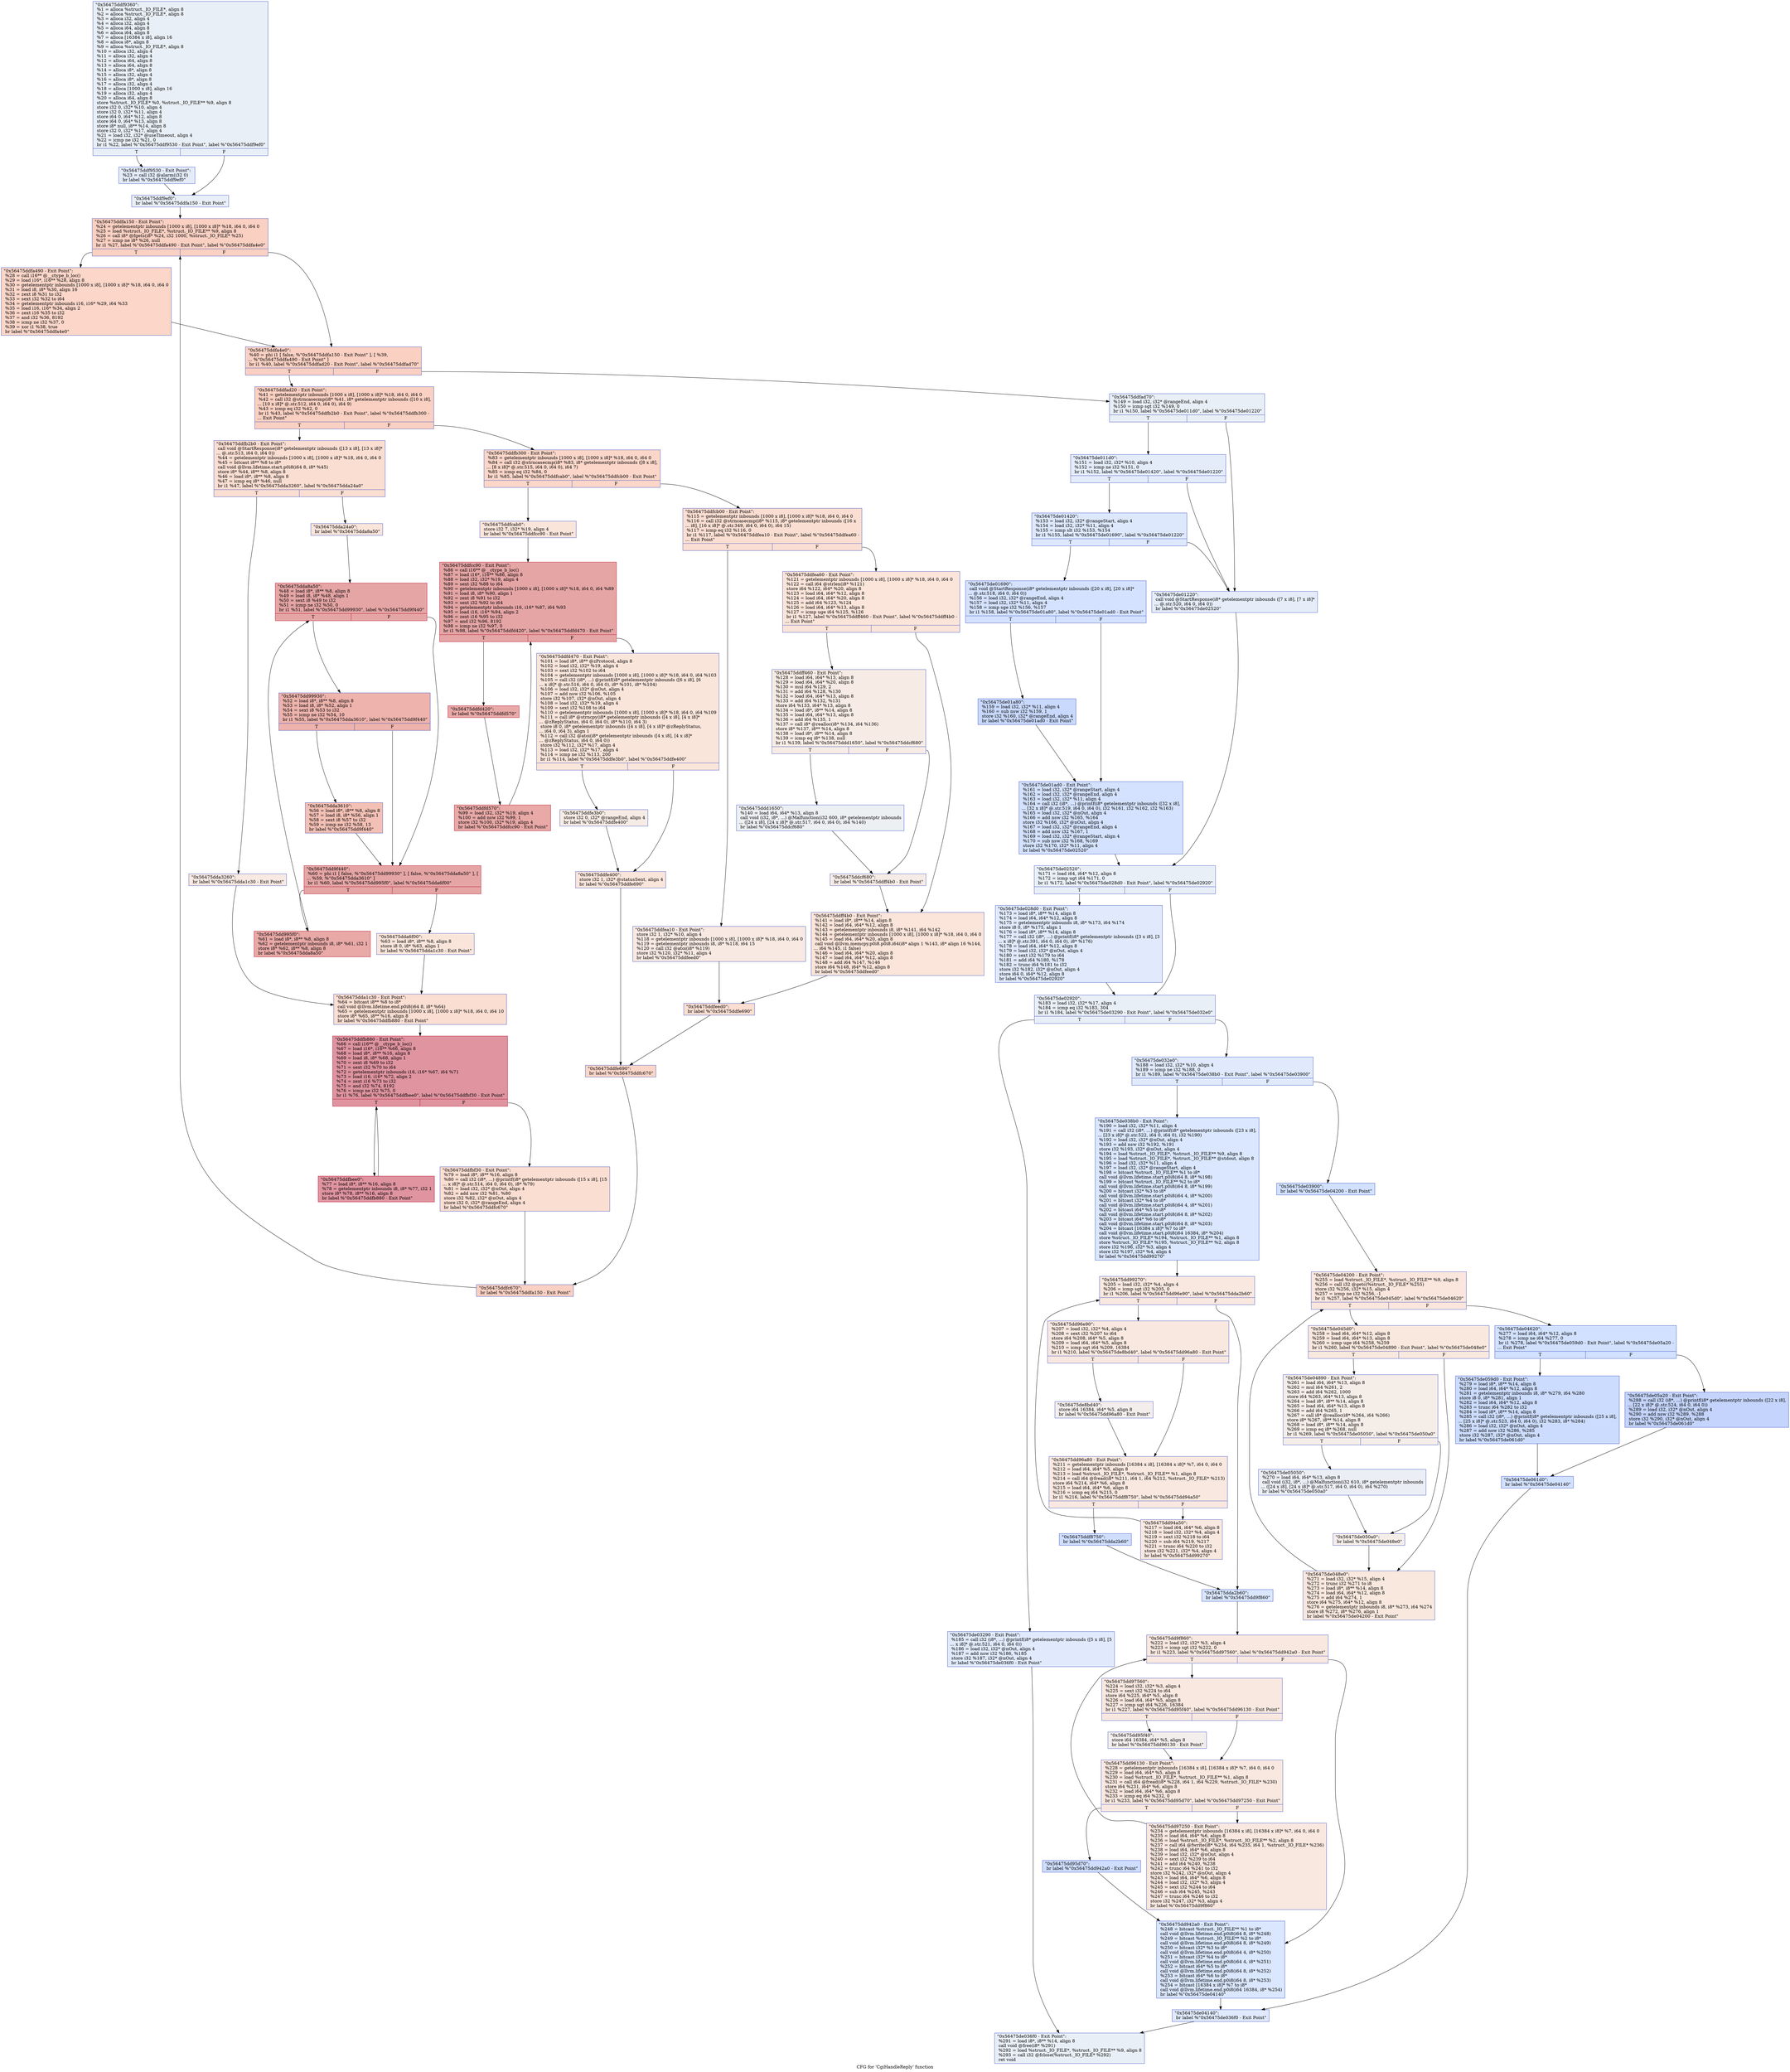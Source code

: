 digraph "CFG for 'CgiHandleReply' function" {
	label="CFG for 'CgiHandleReply' function";

	Node0x56475ddf9360 [shape=record,color="#3d50c3ff", style=filled, fillcolor="#cedaeb70",label="{\"0x56475ddf9360\":\l  %1 = alloca %struct._IO_FILE*, align 8\l  %2 = alloca %struct._IO_FILE*, align 8\l  %3 = alloca i32, align 4\l  %4 = alloca i32, align 4\l  %5 = alloca i64, align 8\l  %6 = alloca i64, align 8\l  %7 = alloca [16384 x i8], align 16\l  %8 = alloca i8*, align 8\l  %9 = alloca %struct._IO_FILE*, align 8\l  %10 = alloca i32, align 4\l  %11 = alloca i32, align 4\l  %12 = alloca i64, align 8\l  %13 = alloca i64, align 8\l  %14 = alloca i8*, align 8\l  %15 = alloca i32, align 4\l  %16 = alloca i8*, align 8\l  %17 = alloca i32, align 4\l  %18 = alloca [1000 x i8], align 16\l  %19 = alloca i32, align 4\l  %20 = alloca i64, align 8\l  store %struct._IO_FILE* %0, %struct._IO_FILE** %9, align 8\l  store i32 0, i32* %10, align 4\l  store i32 0, i32* %11, align 4\l  store i64 0, i64* %12, align 8\l  store i64 0, i64* %13, align 8\l  store i8* null, i8** %14, align 8\l  store i32 0, i32* %17, align 4\l  %21 = load i32, i32* @useTimeout, align 4\l  %22 = icmp ne i32 %21, 0\l  br i1 %22, label %\"0x56475ddf9530 - Exit Point\", label %\"0x56475ddf9ef0\"\l|{<s0>T|<s1>F}}"];
	Node0x56475ddf9360:s0 -> Node0x56475ddf9530;
	Node0x56475ddf9360:s1 -> Node0x56475ddf9ef0;
	Node0x56475ddf9530 [shape=record,color="#3d50c3ff", style=filled, fillcolor="#c1d4f470",label="{\"0x56475ddf9530 - Exit Point\":                    \l  %23 = call i32 @alarm(i32 0)\l  br label %\"0x56475ddf9ef0\"\l}"];
	Node0x56475ddf9530 -> Node0x56475ddf9ef0;
	Node0x56475ddf9ef0 [shape=record,color="#3d50c3ff", style=filled, fillcolor="#cedaeb70",label="{\"0x56475ddf9ef0\":                                 \l  br label %\"0x56475ddfa150 - Exit Point\"\l}"];
	Node0x56475ddf9ef0 -> Node0x56475ddfa150;
	Node0x56475ddfa150 [shape=record,color="#3d50c3ff", style=filled, fillcolor="#f3947570",label="{\"0x56475ddfa150 - Exit Point\":                    \l  %24 = getelementptr inbounds [1000 x i8], [1000 x i8]* %18, i64 0, i64 0\l  %25 = load %struct._IO_FILE*, %struct._IO_FILE** %9, align 8\l  %26 = call i8* @fgets(i8* %24, i32 1000, %struct._IO_FILE* %25)\l  %27 = icmp ne i8* %26, null\l  br i1 %27, label %\"0x56475ddfa490 - Exit Point\", label %\"0x56475ddfa4e0\"\l|{<s0>T|<s1>F}}"];
	Node0x56475ddfa150:s0 -> Node0x56475ddfa490;
	Node0x56475ddfa150:s1 -> Node0x56475ddfa4e0;
	Node0x56475ddfa490 [shape=record,color="#3d50c3ff", style=filled, fillcolor="#f6a38570",label="{\"0x56475ddfa490 - Exit Point\":                    \l  %28 = call i16** @__ctype_b_loc()\l  %29 = load i16*, i16** %28, align 8\l  %30 = getelementptr inbounds [1000 x i8], [1000 x i8]* %18, i64 0, i64 0\l  %31 = load i8, i8* %30, align 16\l  %32 = zext i8 %31 to i32\l  %33 = sext i32 %32 to i64\l  %34 = getelementptr inbounds i16, i16* %29, i64 %33\l  %35 = load i16, i16* %34, align 2\l  %36 = zext i16 %35 to i32\l  %37 = and i32 %36, 8192\l  %38 = icmp ne i32 %37, 0\l  %39 = xor i1 %38, true\l  br label %\"0x56475ddfa4e0\"\l}"];
	Node0x56475ddfa490 -> Node0x56475ddfa4e0;
	Node0x56475ddfa4e0 [shape=record,color="#3d50c3ff", style=filled, fillcolor="#f3947570",label="{\"0x56475ddfa4e0\":                                 \l  %40 = phi i1 [ false, %\"0x56475ddfa150 - Exit Point\" ], [ %39,\l... %\"0x56475ddfa490 - Exit Point\" ]\l  br i1 %40, label %\"0x56475ddfad20 - Exit Point\", label %\"0x56475ddfad70\"\l|{<s0>T|<s1>F}}"];
	Node0x56475ddfa4e0:s0 -> Node0x56475ddfad20;
	Node0x56475ddfa4e0:s1 -> Node0x56475ddfad70;
	Node0x56475ddfad20 [shape=record,color="#3d50c3ff", style=filled, fillcolor="#f3947570",label="{\"0x56475ddfad20 - Exit Point\":                    \l  %41 = getelementptr inbounds [1000 x i8], [1000 x i8]* %18, i64 0, i64 0\l  %42 = call i32 @strncasecmp(i8* %41, i8* getelementptr inbounds ([10 x i8],\l... [10 x i8]* @.str.512, i64 0, i64 0), i64 9)\l  %43 = icmp eq i32 %42, 0\l  br i1 %43, label %\"0x56475ddfb2b0 - Exit Point\", label %\"0x56475ddfb300 -\l... Exit Point\"\l|{<s0>T|<s1>F}}"];
	Node0x56475ddfad20:s0 -> Node0x56475ddfb2b0;
	Node0x56475ddfad20:s1 -> Node0x56475ddfb300;
	Node0x56475ddfb2b0 [shape=record,color="#3d50c3ff", style=filled, fillcolor="#f7b59970",label="{\"0x56475ddfb2b0 - Exit Point\":                    \l  call void @StartResponse(i8* getelementptr inbounds ([13 x i8], [13 x i8]*\l... @.str.513, i64 0, i64 0))\l  %44 = getelementptr inbounds [1000 x i8], [1000 x i8]* %18, i64 0, i64 0\l  %45 = bitcast i8** %8 to i8*\l  call void @llvm.lifetime.start.p0i8(i64 8, i8* %45)\l  store i8* %44, i8** %8, align 8\l  %46 = load i8*, i8** %8, align 8\l  %47 = icmp eq i8* %46, null\l  br i1 %47, label %\"0x56475dda3260\", label %\"0x56475dda24a0\"\l|{<s0>T|<s1>F}}"];
	Node0x56475ddfb2b0:s0 -> Node0x56475dda3260;
	Node0x56475ddfb2b0:s1 -> Node0x56475dda24a0;
	Node0x56475dda3260 [shape=record,color="#3d50c3ff", style=filled, fillcolor="#efcebd70",label="{\"0x56475dda3260\":                                 \l  br label %\"0x56475dda1c30 - Exit Point\"\l}"];
	Node0x56475dda3260 -> Node0x56475dda1c30;
	Node0x56475dda24a0 [shape=record,color="#3d50c3ff", style=filled, fillcolor="#f4c5ad70",label="{\"0x56475dda24a0\":                                 \l  br label %\"0x56475dda8a50\"\l}"];
	Node0x56475dda24a0 -> Node0x56475dda8a50;
	Node0x56475dda8a50 [shape=record,color="#b70d28ff", style=filled, fillcolor="#c5333470",label="{\"0x56475dda8a50\":                                 \l  %48 = load i8*, i8** %8, align 8\l  %49 = load i8, i8* %48, align 1\l  %50 = sext i8 %49 to i32\l  %51 = icmp ne i32 %50, 0\l  br i1 %51, label %\"0x56475dd99930\", label %\"0x56475dd9f440\"\l|{<s0>T|<s1>F}}"];
	Node0x56475dda8a50:s0 -> Node0x56475dd99930;
	Node0x56475dda8a50:s1 -> Node0x56475dd9f440;
	Node0x56475dd99930 [shape=record,color="#3d50c3ff", style=filled, fillcolor="#d6524470",label="{\"0x56475dd99930\":                                 \l  %52 = load i8*, i8** %8, align 8\l  %53 = load i8, i8* %52, align 1\l  %54 = sext i8 %53 to i32\l  %55 = icmp ne i32 %54, 10\l  br i1 %55, label %\"0x56475dda3610\", label %\"0x56475dd9f440\"\l|{<s0>T|<s1>F}}"];
	Node0x56475dd99930:s0 -> Node0x56475dda3610;
	Node0x56475dd99930:s1 -> Node0x56475dd9f440;
	Node0x56475dda3610 [shape=record,color="#3d50c3ff", style=filled, fillcolor="#e5705870",label="{\"0x56475dda3610\":                                 \l  %56 = load i8*, i8** %8, align 8\l  %57 = load i8, i8* %56, align 1\l  %58 = sext i8 %57 to i32\l  %59 = icmp ne i32 %58, 13\l  br label %\"0x56475dd9f440\"\l}"];
	Node0x56475dda3610 -> Node0x56475dd9f440;
	Node0x56475dd9f440 [shape=record,color="#b70d28ff", style=filled, fillcolor="#c5333470",label="{\"0x56475dd9f440\":                                 \l  %60 = phi i1 [ false, %\"0x56475dd99930\" ], [ false, %\"0x56475dda8a50\" ], [\l... %59, %\"0x56475dda3610\" ]\l  br i1 %60, label %\"0x56475dd995f0\", label %\"0x56475dda6f00\"\l|{<s0>T|<s1>F}}"];
	Node0x56475dd9f440:s0 -> Node0x56475dd995f0;
	Node0x56475dd9f440:s1 -> Node0x56475dda6f00;
	Node0x56475dd995f0 [shape=record,color="#b70d28ff", style=filled, fillcolor="#ca3b3770",label="{\"0x56475dd995f0\":                                 \l  %61 = load i8*, i8** %8, align 8\l  %62 = getelementptr inbounds i8, i8* %61, i32 1\l  store i8* %62, i8** %8, align 8\l  br label %\"0x56475dda8a50\"\l}"];
	Node0x56475dd995f0 -> Node0x56475dda8a50;
	Node0x56475dda6f00 [shape=record,color="#3d50c3ff", style=filled, fillcolor="#f4c5ad70",label="{\"0x56475dda6f00\":                                 \l  %63 = load i8*, i8** %8, align 8\l  store i8 0, i8* %63, align 1\l  br label %\"0x56475dda1c30 - Exit Point\"\l}"];
	Node0x56475dda6f00 -> Node0x56475dda1c30;
	Node0x56475dda1c30 [shape=record,color="#3d50c3ff", style=filled, fillcolor="#f7b59970",label="{\"0x56475dda1c30 - Exit Point\":                    \l  %64 = bitcast i8** %8 to i8*\l  call void @llvm.lifetime.end.p0i8(i64 8, i8* %64)\l  %65 = getelementptr inbounds [1000 x i8], [1000 x i8]* %18, i64 0, i64 10\l  store i8* %65, i8** %16, align 8\l  br label %\"0x56475ddfb880 - Exit Point\"\l}"];
	Node0x56475dda1c30 -> Node0x56475ddfb880;
	Node0x56475ddfb880 [shape=record,color="#b70d28ff", style=filled, fillcolor="#b70d2870",label="{\"0x56475ddfb880 - Exit Point\":                    \l  %66 = call i16** @__ctype_b_loc()\l  %67 = load i16*, i16** %66, align 8\l  %68 = load i8*, i8** %16, align 8\l  %69 = load i8, i8* %68, align 1\l  %70 = zext i8 %69 to i32\l  %71 = sext i32 %70 to i64\l  %72 = getelementptr inbounds i16, i16* %67, i64 %71\l  %73 = load i16, i16* %72, align 2\l  %74 = zext i16 %73 to i32\l  %75 = and i32 %74, 8192\l  %76 = icmp ne i32 %75, 0\l  br i1 %76, label %\"0x56475ddfbee0\", label %\"0x56475ddfbf30 - Exit Point\"\l|{<s0>T|<s1>F}}"];
	Node0x56475ddfb880:s0 -> Node0x56475ddfbee0;
	Node0x56475ddfb880:s1 -> Node0x56475ddfbf30;
	Node0x56475ddfbee0 [shape=record,color="#b70d28ff", style=filled, fillcolor="#b70d2870",label="{\"0x56475ddfbee0\":                                 \l  %77 = load i8*, i8** %16, align 8\l  %78 = getelementptr inbounds i8, i8* %77, i32 1\l  store i8* %78, i8** %16, align 8\l  br label %\"0x56475ddfb880 - Exit Point\"\l}"];
	Node0x56475ddfbee0 -> Node0x56475ddfb880;
	Node0x56475ddfbf30 [shape=record,color="#3d50c3ff", style=filled, fillcolor="#f7b59970",label="{\"0x56475ddfbf30 - Exit Point\":                    \l  %79 = load i8*, i8** %16, align 8\l  %80 = call i32 (i8*, ...) @printf(i8* getelementptr inbounds ([15 x i8], [15\l... x i8]* @.str.514, i64 0, i64 0), i8* %79)\l  %81 = load i32, i32* @nOut, align 4\l  %82 = add nsw i32 %81, %80\l  store i32 %82, i32* @nOut, align 4\l  store i32 0, i32* @rangeEnd, align 4\l  br label %\"0x56475ddfc670\"\l}"];
	Node0x56475ddfbf30 -> Node0x56475ddfc670;
	Node0x56475ddfb300 [shape=record,color="#3d50c3ff", style=filled, fillcolor="#f6a38570",label="{\"0x56475ddfb300 - Exit Point\":                    \l  %83 = getelementptr inbounds [1000 x i8], [1000 x i8]* %18, i64 0, i64 0\l  %84 = call i32 @strncasecmp(i8* %83, i8* getelementptr inbounds ([8 x i8],\l... [8 x i8]* @.str.515, i64 0, i64 0), i64 7)\l  %85 = icmp eq i32 %84, 0\l  br i1 %85, label %\"0x56475ddfcab0\", label %\"0x56475ddfcb00 - Exit Point\"\l|{<s0>T|<s1>F}}"];
	Node0x56475ddfb300:s0 -> Node0x56475ddfcab0;
	Node0x56475ddfb300:s1 -> Node0x56475ddfcb00;
	Node0x56475ddfcab0 [shape=record,color="#3d50c3ff", style=filled, fillcolor="#f4c5ad70",label="{\"0x56475ddfcab0\":                                 \l  store i32 7, i32* %19, align 4\l  br label %\"0x56475ddfcc90 - Exit Point\"\l}"];
	Node0x56475ddfcab0 -> Node0x56475ddfcc90;
	Node0x56475ddfcc90 [shape=record,color="#b70d28ff", style=filled, fillcolor="#c5333470",label="{\"0x56475ddfcc90 - Exit Point\":                    \l  %86 = call i16** @__ctype_b_loc()\l  %87 = load i16*, i16** %86, align 8\l  %88 = load i32, i32* %19, align 4\l  %89 = sext i32 %88 to i64\l  %90 = getelementptr inbounds [1000 x i8], [1000 x i8]* %18, i64 0, i64 %89\l  %91 = load i8, i8* %90, align 1\l  %92 = zext i8 %91 to i32\l  %93 = sext i32 %92 to i64\l  %94 = getelementptr inbounds i16, i16* %87, i64 %93\l  %95 = load i16, i16* %94, align 2\l  %96 = zext i16 %95 to i32\l  %97 = and i32 %96, 8192\l  %98 = icmp ne i32 %97, 0\l  br i1 %98, label %\"0x56475ddfd420\", label %\"0x56475ddfd470 - Exit Point\"\l|{<s0>T|<s1>F}}"];
	Node0x56475ddfcc90:s0 -> Node0x56475ddfd420;
	Node0x56475ddfcc90:s1 -> Node0x56475ddfd470;
	Node0x56475ddfd420 [shape=record,color="#b70d28ff", style=filled, fillcolor="#ca3b3770",label="{\"0x56475ddfd420\":                                 \l  br label %\"0x56475ddfd570\"\l}"];
	Node0x56475ddfd420 -> Node0x56475ddfd570;
	Node0x56475ddfd570 [shape=record,color="#b70d28ff", style=filled, fillcolor="#ca3b3770",label="{\"0x56475ddfd570\":                                 \l  %99 = load i32, i32* %19, align 4\l  %100 = add nsw i32 %99, 1\l  store i32 %100, i32* %19, align 4\l  br label %\"0x56475ddfcc90 - Exit Point\"\l}"];
	Node0x56475ddfd570 -> Node0x56475ddfcc90;
	Node0x56475ddfd470 [shape=record,color="#3d50c3ff", style=filled, fillcolor="#f4c5ad70",label="{\"0x56475ddfd470 - Exit Point\":                    \l  %101 = load i8*, i8** @zProtocol, align 8\l  %102 = load i32, i32* %19, align 4\l  %103 = sext i32 %102 to i64\l  %104 = getelementptr inbounds [1000 x i8], [1000 x i8]* %18, i64 0, i64 %103\l  %105 = call i32 (i8*, ...) @printf(i8* getelementptr inbounds ([6 x i8], [6\l... x i8]* @.str.516, i64 0, i64 0), i8* %101, i8* %104)\l  %106 = load i32, i32* @nOut, align 4\l  %107 = add nsw i32 %106, %105\l  store i32 %107, i32* @nOut, align 4\l  %108 = load i32, i32* %19, align 4\l  %109 = sext i32 %108 to i64\l  %110 = getelementptr inbounds [1000 x i8], [1000 x i8]* %18, i64 0, i64 %109\l  %111 = call i8* @strncpy(i8* getelementptr inbounds ([4 x i8], [4 x i8]*\l... @zReplyStatus, i64 0, i64 0), i8* %110, i64 3)\l  store i8 0, i8* getelementptr inbounds ([4 x i8], [4 x i8]* @zReplyStatus,\l... i64 0, i64 3), align 1\l  %112 = call i32 @atoi(i8* getelementptr inbounds ([4 x i8], [4 x i8]*\l... @zReplyStatus, i64 0, i64 0))\l  store i32 %112, i32* %17, align 4\l  %113 = load i32, i32* %17, align 4\l  %114 = icmp ne i32 %113, 200\l  br i1 %114, label %\"0x56475ddfe3b0\", label %\"0x56475ddfe400\"\l|{<s0>T|<s1>F}}"];
	Node0x56475ddfd470:s0 -> Node0x56475ddfe3b0;
	Node0x56475ddfd470:s1 -> Node0x56475ddfe400;
	Node0x56475ddfe3b0 [shape=record,color="#3d50c3ff", style=filled, fillcolor="#ecd3c570",label="{\"0x56475ddfe3b0\":                                 \l  store i32 0, i32* @rangeEnd, align 4\l  br label %\"0x56475ddfe400\"\l}"];
	Node0x56475ddfe3b0 -> Node0x56475ddfe400;
	Node0x56475ddfe400 [shape=record,color="#3d50c3ff", style=filled, fillcolor="#f4c5ad70",label="{\"0x56475ddfe400\":                                 \l  store i32 1, i32* @statusSent, align 4\l  br label %\"0x56475ddfe690\"\l}"];
	Node0x56475ddfe400 -> Node0x56475ddfe690;
	Node0x56475ddfcb00 [shape=record,color="#3d50c3ff", style=filled, fillcolor="#f7b59970",label="{\"0x56475ddfcb00 - Exit Point\":                    \l  %115 = getelementptr inbounds [1000 x i8], [1000 x i8]* %18, i64 0, i64 0\l  %116 = call i32 @strncasecmp(i8* %115, i8* getelementptr inbounds ([16 x\l... i8], [16 x i8]* @.str.349, i64 0, i64 0), i64 15)\l  %117 = icmp eq i32 %116, 0\l  br i1 %117, label %\"0x56475ddfea10 - Exit Point\", label %\"0x56475ddfea60 -\l... Exit Point\"\l|{<s0>T|<s1>F}}"];
	Node0x56475ddfcb00:s0 -> Node0x56475ddfea10;
	Node0x56475ddfcb00:s1 -> Node0x56475ddfea60;
	Node0x56475ddfea10 [shape=record,color="#3d50c3ff", style=filled, fillcolor="#efcebd70",label="{\"0x56475ddfea10 - Exit Point\":                    \l  store i32 1, i32* %10, align 4\l  %118 = getelementptr inbounds [1000 x i8], [1000 x i8]* %18, i64 0, i64 0\l  %119 = getelementptr inbounds i8, i8* %118, i64 15\l  %120 = call i32 @atoi(i8* %119)\l  store i32 %120, i32* %11, align 4\l  br label %\"0x56475ddfeed0\"\l}"];
	Node0x56475ddfea10 -> Node0x56475ddfeed0;
	Node0x56475ddfea60 [shape=record,color="#3d50c3ff", style=filled, fillcolor="#f5c1a970",label="{\"0x56475ddfea60 - Exit Point\":                    \l  %121 = getelementptr inbounds [1000 x i8], [1000 x i8]* %18, i64 0, i64 0\l  %122 = call i64 @strlen(i8* %121)\l  store i64 %122, i64* %20, align 8\l  %123 = load i64, i64* %12, align 8\l  %124 = load i64, i64* %20, align 8\l  %125 = add i64 %123, %124\l  %126 = load i64, i64* %13, align 8\l  %127 = icmp uge i64 %125, %126\l  br i1 %127, label %\"0x56475ddff460 - Exit Point\", label %\"0x56475ddff4b0 -\l... Exit Point\"\l|{<s0>T|<s1>F}}"];
	Node0x56475ddfea60:s0 -> Node0x56475ddff460;
	Node0x56475ddfea60:s1 -> Node0x56475ddff4b0;
	Node0x56475ddff460 [shape=record,color="#3d50c3ff", style=filled, fillcolor="#ecd3c570",label="{\"0x56475ddff460 - Exit Point\":                    \l  %128 = load i64, i64* %13, align 8\l  %129 = load i64, i64* %20, align 8\l  %130 = mul i64 %129, 2\l  %131 = add i64 %128, %130\l  %132 = load i64, i64* %13, align 8\l  %133 = add i64 %132, %131\l  store i64 %133, i64* %13, align 8\l  %134 = load i8*, i8** %14, align 8\l  %135 = load i64, i64* %13, align 8\l  %136 = add i64 %135, 1\l  %137 = call i8* @realloc(i8* %134, i64 %136)\l  store i8* %137, i8** %14, align 8\l  %138 = load i8*, i8** %14, align 8\l  %139 = icmp eq i8* %138, null\l  br i1 %139, label %\"0x56475ddd1650\", label %\"0x56475ddcf680\"\l|{<s0>T|<s1>F}}"];
	Node0x56475ddff460:s0 -> Node0x56475ddd1650;
	Node0x56475ddff460:s1 -> Node0x56475ddcf680;
	Node0x56475ddd1650 [shape=record,color="#3d50c3ff", style=filled, fillcolor="#d6dce470",label="{\"0x56475ddd1650\":                                 \l  %140 = load i64, i64* %13, align 8\l  call void (i32, i8*, ...) @Malfunction(i32 600, i8* getelementptr inbounds\l... ([24 x i8], [24 x i8]* @.str.517, i64 0, i64 0), i64 %140)\l  br label %\"0x56475ddcf680\"\l}"];
	Node0x56475ddd1650 -> Node0x56475ddcf680;
	Node0x56475ddcf680 [shape=record,color="#3d50c3ff", style=filled, fillcolor="#ecd3c570",label="{\"0x56475ddcf680\":                                 \l  br label %\"0x56475ddff4b0 - Exit Point\"\l}"];
	Node0x56475ddcf680 -> Node0x56475ddff4b0;
	Node0x56475ddff4b0 [shape=record,color="#3d50c3ff", style=filled, fillcolor="#f5c1a970",label="{\"0x56475ddff4b0 - Exit Point\":                    \l  %141 = load i8*, i8** %14, align 8\l  %142 = load i64, i64* %12, align 8\l  %143 = getelementptr inbounds i8, i8* %141, i64 %142\l  %144 = getelementptr inbounds [1000 x i8], [1000 x i8]* %18, i64 0, i64 0\l  %145 = load i64, i64* %20, align 8\l  call void @llvm.memcpy.p0i8.p0i8.i64(i8* align 1 %143, i8* align 16 %144,\l... i64 %145, i1 false)\l  %146 = load i64, i64* %20, align 8\l  %147 = load i64, i64* %12, align 8\l  %148 = add i64 %147, %146\l  store i64 %148, i64* %12, align 8\l  br label %\"0x56475ddfeed0\"\l}"];
	Node0x56475ddff4b0 -> Node0x56475ddfeed0;
	Node0x56475ddfeed0 [shape=record,color="#3d50c3ff", style=filled, fillcolor="#f7b59970",label="{\"0x56475ddfeed0\":                                 \l  br label %\"0x56475ddfe690\"\l}"];
	Node0x56475ddfeed0 -> Node0x56475ddfe690;
	Node0x56475ddfe690 [shape=record,color="#3d50c3ff", style=filled, fillcolor="#f6a38570",label="{\"0x56475ddfe690\":                                 \l  br label %\"0x56475ddfc670\"\l}"];
	Node0x56475ddfe690 -> Node0x56475ddfc670;
	Node0x56475ddfc670 [shape=record,color="#3d50c3ff", style=filled, fillcolor="#f3947570",label="{\"0x56475ddfc670\":                                 \l  br label %\"0x56475ddfa150 - Exit Point\"\l}"];
	Node0x56475ddfc670 -> Node0x56475ddfa150;
	Node0x56475ddfad70 [shape=record,color="#3d50c3ff", style=filled, fillcolor="#cedaeb70",label="{\"0x56475ddfad70\":                                 \l  %149 = load i32, i32* @rangeEnd, align 4\l  %150 = icmp sgt i32 %149, 0\l  br i1 %150, label %\"0x56475de011d0\", label %\"0x56475de01220\"\l|{<s0>T|<s1>F}}"];
	Node0x56475ddfad70:s0 -> Node0x56475de011d0;
	Node0x56475ddfad70:s1 -> Node0x56475de01220;
	Node0x56475de011d0 [shape=record,color="#3d50c3ff", style=filled, fillcolor="#c1d4f470",label="{\"0x56475de011d0\":                                 \l  %151 = load i32, i32* %10, align 4\l  %152 = icmp ne i32 %151, 0\l  br i1 %152, label %\"0x56475de01420\", label %\"0x56475de01220\"\l|{<s0>T|<s1>F}}"];
	Node0x56475de011d0:s0 -> Node0x56475de01420;
	Node0x56475de011d0:s1 -> Node0x56475de01220;
	Node0x56475de01420 [shape=record,color="#3d50c3ff", style=filled, fillcolor="#b2ccfb70",label="{\"0x56475de01420\":                                 \l  %153 = load i32, i32* @rangeStart, align 4\l  %154 = load i32, i32* %11, align 4\l  %155 = icmp slt i32 %153, %154\l  br i1 %155, label %\"0x56475de01690\", label %\"0x56475de01220\"\l|{<s0>T|<s1>F}}"];
	Node0x56475de01420:s0 -> Node0x56475de01690;
	Node0x56475de01420:s1 -> Node0x56475de01220;
	Node0x56475de01690 [shape=record,color="#3d50c3ff", style=filled, fillcolor="#9ebeff70",label="{\"0x56475de01690\":                                 \l  call void @StartResponse(i8* getelementptr inbounds ([20 x i8], [20 x i8]*\l... @.str.518, i64 0, i64 0))\l  %156 = load i32, i32* @rangeEnd, align 4\l  %157 = load i32, i32* %11, align 4\l  %158 = icmp sge i32 %156, %157\l  br i1 %158, label %\"0x56475de01a80\", label %\"0x56475de01ad0 - Exit Point\"\l|{<s0>T|<s1>F}}"];
	Node0x56475de01690:s0 -> Node0x56475de01a80;
	Node0x56475de01690:s1 -> Node0x56475de01ad0;
	Node0x56475de01a80 [shape=record,color="#3d50c3ff", style=filled, fillcolor="#85a8fc70",label="{\"0x56475de01a80\":                                 \l  %159 = load i32, i32* %11, align 4\l  %160 = sub nsw i32 %159, 1\l  store i32 %160, i32* @rangeEnd, align 4\l  br label %\"0x56475de01ad0 - Exit Point\"\l}"];
	Node0x56475de01a80 -> Node0x56475de01ad0;
	Node0x56475de01ad0 [shape=record,color="#3d50c3ff", style=filled, fillcolor="#9ebeff70",label="{\"0x56475de01ad0 - Exit Point\":                    \l  %161 = load i32, i32* @rangeStart, align 4\l  %162 = load i32, i32* @rangeEnd, align 4\l  %163 = load i32, i32* %11, align 4\l  %164 = call i32 (i8*, ...) @printf(i8* getelementptr inbounds ([32 x i8],\l... [32 x i8]* @.str.519, i64 0, i64 0), i32 %161, i32 %162, i32 %163)\l  %165 = load i32, i32* @nOut, align 4\l  %166 = add nsw i32 %165, %164\l  store i32 %166, i32* @nOut, align 4\l  %167 = load i32, i32* @rangeEnd, align 4\l  %168 = add nsw i32 %167, 1\l  %169 = load i32, i32* @rangeStart, align 4\l  %170 = sub nsw i32 %168, %169\l  store i32 %170, i32* %11, align 4\l  br label %\"0x56475de02520\"\l}"];
	Node0x56475de01ad0 -> Node0x56475de02520;
	Node0x56475de01220 [shape=record,color="#3d50c3ff", style=filled, fillcolor="#c7d7f070",label="{\"0x56475de01220\":                                 \l  call void @StartResponse(i8* getelementptr inbounds ([7 x i8], [7 x i8]*\l... @.str.520, i64 0, i64 0))\l  br label %\"0x56475de02520\"\l}"];
	Node0x56475de01220 -> Node0x56475de02520;
	Node0x56475de02520 [shape=record,color="#3d50c3ff", style=filled, fillcolor="#cedaeb70",label="{\"0x56475de02520\":                                 \l  %171 = load i64, i64* %12, align 8\l  %172 = icmp ugt i64 %171, 0\l  br i1 %172, label %\"0x56475de028d0 - Exit Point\", label %\"0x56475de02920\"\l|{<s0>T|<s1>F}}"];
	Node0x56475de02520:s0 -> Node0x56475de028d0;
	Node0x56475de02520:s1 -> Node0x56475de02920;
	Node0x56475de028d0 [shape=record,color="#3d50c3ff", style=filled, fillcolor="#b9d0f970",label="{\"0x56475de028d0 - Exit Point\":                    \l  %173 = load i8*, i8** %14, align 8\l  %174 = load i64, i64* %12, align 8\l  %175 = getelementptr inbounds i8, i8* %173, i64 %174\l  store i8 0, i8* %175, align 1\l  %176 = load i8*, i8** %14, align 8\l  %177 = call i32 (i8*, ...) @printf(i8* getelementptr inbounds ([3 x i8], [3\l... x i8]* @.str.391, i64 0, i64 0), i8* %176)\l  %178 = load i64, i64* %12, align 8\l  %179 = load i32, i32* @nOut, align 4\l  %180 = sext i32 %179 to i64\l  %181 = add i64 %180, %178\l  %182 = trunc i64 %181 to i32\l  store i32 %182, i32* @nOut, align 4\l  store i64 0, i64* %12, align 8\l  br label %\"0x56475de02920\"\l}"];
	Node0x56475de028d0 -> Node0x56475de02920;
	Node0x56475de02920 [shape=record,color="#3d50c3ff", style=filled, fillcolor="#cedaeb70",label="{\"0x56475de02920\":                                 \l  %183 = load i32, i32* %17, align 4\l  %184 = icmp eq i32 %183, 304\l  br i1 %184, label %\"0x56475de03290 - Exit Point\", label %\"0x56475de032e0\"\l|{<s0>T|<s1>F}}"];
	Node0x56475de02920:s0 -> Node0x56475de03290;
	Node0x56475de02920:s1 -> Node0x56475de032e0;
	Node0x56475de03290 [shape=record,color="#3d50c3ff", style=filled, fillcolor="#b9d0f970",label="{\"0x56475de03290 - Exit Point\":                    \l  %185 = call i32 (i8*, ...) @printf(i8* getelementptr inbounds ([5 x i8], [5\l... x i8]* @.str.521, i64 0, i64 0))\l  %186 = load i32, i32* @nOut, align 4\l  %187 = add nsw i32 %186, %185\l  store i32 %187, i32* @nOut, align 4\l  br label %\"0x56475de036f0 - Exit Point\"\l}"];
	Node0x56475de03290 -> Node0x56475de036f0;
	Node0x56475de032e0 [shape=record,color="#3d50c3ff", style=filled, fillcolor="#b9d0f970",label="{\"0x56475de032e0\":                                 \l  %188 = load i32, i32* %10, align 4\l  %189 = icmp ne i32 %188, 0\l  br i1 %189, label %\"0x56475de038b0 - Exit Point\", label %\"0x56475de03900\"\l|{<s0>T|<s1>F}}"];
	Node0x56475de032e0:s0 -> Node0x56475de038b0;
	Node0x56475de032e0:s1 -> Node0x56475de03900;
	Node0x56475de038b0 [shape=record,color="#3d50c3ff", style=filled, fillcolor="#abc8fd70",label="{\"0x56475de038b0 - Exit Point\":                    \l  %190 = load i32, i32* %11, align 4\l  %191 = call i32 (i8*, ...) @printf(i8* getelementptr inbounds ([23 x i8],\l... [23 x i8]* @.str.522, i64 0, i64 0), i32 %190)\l  %192 = load i32, i32* @nOut, align 4\l  %193 = add nsw i32 %192, %191\l  store i32 %193, i32* @nOut, align 4\l  %194 = load %struct._IO_FILE*, %struct._IO_FILE** %9, align 8\l  %195 = load %struct._IO_FILE*, %struct._IO_FILE** @stdout, align 8\l  %196 = load i32, i32* %11, align 4\l  %197 = load i32, i32* @rangeStart, align 4\l  %198 = bitcast %struct._IO_FILE** %1 to i8*\l  call void @llvm.lifetime.start.p0i8(i64 8, i8* %198)\l  %199 = bitcast %struct._IO_FILE** %2 to i8*\l  call void @llvm.lifetime.start.p0i8(i64 8, i8* %199)\l  %200 = bitcast i32* %3 to i8*\l  call void @llvm.lifetime.start.p0i8(i64 4, i8* %200)\l  %201 = bitcast i32* %4 to i8*\l  call void @llvm.lifetime.start.p0i8(i64 4, i8* %201)\l  %202 = bitcast i64* %5 to i8*\l  call void @llvm.lifetime.start.p0i8(i64 8, i8* %202)\l  %203 = bitcast i64* %6 to i8*\l  call void @llvm.lifetime.start.p0i8(i64 8, i8* %203)\l  %204 = bitcast [16384 x i8]* %7 to i8*\l  call void @llvm.lifetime.start.p0i8(i64 16384, i8* %204)\l  store %struct._IO_FILE* %194, %struct._IO_FILE** %1, align 8\l  store %struct._IO_FILE* %195, %struct._IO_FILE** %2, align 8\l  store i32 %196, i32* %3, align 4\l  store i32 %197, i32* %4, align 4\l  br label %\"0x56475dd99270\"\l}"];
	Node0x56475de038b0 -> Node0x56475dd99270;
	Node0x56475dd99270 [shape=record,color="#3d50c3ff", style=filled, fillcolor="#f1ccb870",label="{\"0x56475dd99270\":                                 \l  %205 = load i32, i32* %4, align 4\l  %206 = icmp sgt i32 %205, 0\l  br i1 %206, label %\"0x56475dd96e90\", label %\"0x56475dda2b60\"\l|{<s0>T|<s1>F}}"];
	Node0x56475dd99270:s0 -> Node0x56475dd96e90;
	Node0x56475dd99270:s1 -> Node0x56475dda2b60;
	Node0x56475dd96e90 [shape=record,color="#3d50c3ff", style=filled, fillcolor="#f1ccb870",label="{\"0x56475dd96e90\":                                 \l  %207 = load i32, i32* %4, align 4\l  %208 = sext i32 %207 to i64\l  store i64 %208, i64* %5, align 8\l  %209 = load i64, i64* %5, align 8\l  %210 = icmp ugt i64 %209, 16384\l  br i1 %210, label %\"0x56475de8bd40\", label %\"0x56475dd96a80 - Exit Point\"\l|{<s0>T|<s1>F}}"];
	Node0x56475dd96e90:s0 -> Node0x56475de8bd40;
	Node0x56475dd96e90:s1 -> Node0x56475dd96a80;
	Node0x56475de8bd40 [shape=record,color="#3d50c3ff", style=filled, fillcolor="#e3d9d370",label="{\"0x56475de8bd40\":                                 \l  store i64 16384, i64* %5, align 8\l  br label %\"0x56475dd96a80 - Exit Point\"\l}"];
	Node0x56475de8bd40 -> Node0x56475dd96a80;
	Node0x56475dd96a80 [shape=record,color="#3d50c3ff", style=filled, fillcolor="#f1ccb870",label="{\"0x56475dd96a80 - Exit Point\":                    \l  %211 = getelementptr inbounds [16384 x i8], [16384 x i8]* %7, i64 0, i64 0\l  %212 = load i64, i64* %5, align 8\l  %213 = load %struct._IO_FILE*, %struct._IO_FILE** %1, align 8\l  %214 = call i64 @fread(i8* %211, i64 1, i64 %212, %struct._IO_FILE* %213)\l  store i64 %214, i64* %6, align 8\l  %215 = load i64, i64* %6, align 8\l  %216 = icmp eq i64 %215, 0\l  br i1 %216, label %\"0x56475ddf8750\", label %\"0x56475dd94a50\"\l|{<s0>T|<s1>F}}"];
	Node0x56475dd96a80:s0 -> Node0x56475ddf8750;
	Node0x56475dd96a80:s1 -> Node0x56475dd94a50;
	Node0x56475ddf8750 [shape=record,color="#3d50c3ff", style=filled, fillcolor="#93b5fe70",label="{\"0x56475ddf8750\":                                 \l  br label %\"0x56475dda2b60\"\l}"];
	Node0x56475ddf8750 -> Node0x56475dda2b60;
	Node0x56475dd94a50 [shape=record,color="#3d50c3ff", style=filled, fillcolor="#f1ccb870",label="{\"0x56475dd94a50\":                                 \l  %217 = load i64, i64* %6, align 8\l  %218 = load i32, i32* %4, align 4\l  %219 = sext i32 %218 to i64\l  %220 = sub i64 %219, %217\l  %221 = trunc i64 %220 to i32\l  store i32 %221, i32* %4, align 4\l  br label %\"0x56475dd99270\"\l}"];
	Node0x56475dd94a50 -> Node0x56475dd99270;
	Node0x56475dda2b60 [shape=record,color="#3d50c3ff", style=filled, fillcolor="#abc8fd70",label="{\"0x56475dda2b60\":                                 \l  br label %\"0x56475dd9f860\"\l}"];
	Node0x56475dda2b60 -> Node0x56475dd9f860;
	Node0x56475dd9f860 [shape=record,color="#3d50c3ff", style=filled, fillcolor="#f1ccb870",label="{\"0x56475dd9f860\":                                 \l  %222 = load i32, i32* %3, align 4\l  %223 = icmp sgt i32 %222, 0\l  br i1 %223, label %\"0x56475dd97560\", label %\"0x56475dd942a0 - Exit Point\"\l|{<s0>T|<s1>F}}"];
	Node0x56475dd9f860:s0 -> Node0x56475dd97560;
	Node0x56475dd9f860:s1 -> Node0x56475dd942a0;
	Node0x56475dd97560 [shape=record,color="#3d50c3ff", style=filled, fillcolor="#f1ccb870",label="{\"0x56475dd97560\":                                 \l  %224 = load i32, i32* %3, align 4\l  %225 = sext i32 %224 to i64\l  store i64 %225, i64* %5, align 8\l  %226 = load i64, i64* %5, align 8\l  %227 = icmp ugt i64 %226, 16384\l  br i1 %227, label %\"0x56475dd95f40\", label %\"0x56475dd96130 - Exit Point\"\l|{<s0>T|<s1>F}}"];
	Node0x56475dd97560:s0 -> Node0x56475dd95f40;
	Node0x56475dd97560:s1 -> Node0x56475dd96130;
	Node0x56475dd95f40 [shape=record,color="#3d50c3ff", style=filled, fillcolor="#e3d9d370",label="{\"0x56475dd95f40\":                                 \l  store i64 16384, i64* %5, align 8\l  br label %\"0x56475dd96130 - Exit Point\"\l}"];
	Node0x56475dd95f40 -> Node0x56475dd96130;
	Node0x56475dd96130 [shape=record,color="#3d50c3ff", style=filled, fillcolor="#f1ccb870",label="{\"0x56475dd96130 - Exit Point\":                    \l  %228 = getelementptr inbounds [16384 x i8], [16384 x i8]* %7, i64 0, i64 0\l  %229 = load i64, i64* %5, align 8\l  %230 = load %struct._IO_FILE*, %struct._IO_FILE** %1, align 8\l  %231 = call i64 @fread(i8* %228, i64 1, i64 %229, %struct._IO_FILE* %230)\l  store i64 %231, i64* %6, align 8\l  %232 = load i64, i64* %6, align 8\l  %233 = icmp eq i64 %232, 0\l  br i1 %233, label %\"0x56475dd95d70\", label %\"0x56475dd97250 - Exit Point\"\l|{<s0>T|<s1>F}}"];
	Node0x56475dd96130:s0 -> Node0x56475dd95d70;
	Node0x56475dd96130:s1 -> Node0x56475dd97250;
	Node0x56475dd95d70 [shape=record,color="#3d50c3ff", style=filled, fillcolor="#93b5fe70",label="{\"0x56475dd95d70\":                                 \l  br label %\"0x56475dd942a0 - Exit Point\"\l}"];
	Node0x56475dd95d70 -> Node0x56475dd942a0;
	Node0x56475dd97250 [shape=record,color="#3d50c3ff", style=filled, fillcolor="#f1ccb870",label="{\"0x56475dd97250 - Exit Point\":                    \l  %234 = getelementptr inbounds [16384 x i8], [16384 x i8]* %7, i64 0, i64 0\l  %235 = load i64, i64* %6, align 8\l  %236 = load %struct._IO_FILE*, %struct._IO_FILE** %2, align 8\l  %237 = call i64 @fwrite(i8* %234, i64 %235, i64 1, %struct._IO_FILE* %236)\l  %238 = load i64, i64* %6, align 8\l  %239 = load i32, i32* @nOut, align 4\l  %240 = sext i32 %239 to i64\l  %241 = add i64 %240, %238\l  %242 = trunc i64 %241 to i32\l  store i32 %242, i32* @nOut, align 4\l  %243 = load i64, i64* %6, align 8\l  %244 = load i32, i32* %3, align 4\l  %245 = sext i32 %244 to i64\l  %246 = sub i64 %245, %243\l  %247 = trunc i64 %246 to i32\l  store i32 %247, i32* %3, align 4\l  br label %\"0x56475dd9f860\"\l}"];
	Node0x56475dd97250 -> Node0x56475dd9f860;
	Node0x56475dd942a0 [shape=record,color="#3d50c3ff", style=filled, fillcolor="#abc8fd70",label="{\"0x56475dd942a0 - Exit Point\":                    \l  %248 = bitcast %struct._IO_FILE** %1 to i8*\l  call void @llvm.lifetime.end.p0i8(i64 8, i8* %248)\l  %249 = bitcast %struct._IO_FILE** %2 to i8*\l  call void @llvm.lifetime.end.p0i8(i64 8, i8* %249)\l  %250 = bitcast i32* %3 to i8*\l  call void @llvm.lifetime.end.p0i8(i64 4, i8* %250)\l  %251 = bitcast i32* %4 to i8*\l  call void @llvm.lifetime.end.p0i8(i64 4, i8* %251)\l  %252 = bitcast i64* %5 to i8*\l  call void @llvm.lifetime.end.p0i8(i64 8, i8* %252)\l  %253 = bitcast i64* %6 to i8*\l  call void @llvm.lifetime.end.p0i8(i64 8, i8* %253)\l  %254 = bitcast [16384 x i8]* %7 to i8*\l  call void @llvm.lifetime.end.p0i8(i64 16384, i8* %254)\l  br label %\"0x56475de04140\"\l}"];
	Node0x56475dd942a0 -> Node0x56475de04140;
	Node0x56475de03900 [shape=record,color="#3d50c3ff", style=filled, fillcolor="#9abbff70",label="{\"0x56475de03900\":                                 \l  br label %\"0x56475de04200 - Exit Point\"\l}"];
	Node0x56475de03900 -> Node0x56475de04200;
	Node0x56475de04200 [shape=record,color="#3d50c3ff", style=filled, fillcolor="#f3c7b170",label="{\"0x56475de04200 - Exit Point\":                    \l  %255 = load %struct._IO_FILE*, %struct._IO_FILE** %9, align 8\l  %256 = call i32 @getc(%struct._IO_FILE* %255)\l  store i32 %256, i32* %15, align 4\l  %257 = icmp ne i32 %256, -1\l  br i1 %257, label %\"0x56475de045d0\", label %\"0x56475de04620\"\l|{<s0>T|<s1>F}}"];
	Node0x56475de04200:s0 -> Node0x56475de045d0;
	Node0x56475de04200:s1 -> Node0x56475de04620;
	Node0x56475de045d0 [shape=record,color="#3d50c3ff", style=filled, fillcolor="#f2cab570",label="{\"0x56475de045d0\":                                 \l  %258 = load i64, i64* %12, align 8\l  %259 = load i64, i64* %13, align 8\l  %260 = icmp uge i64 %258, %259\l  br i1 %260, label %\"0x56475de04890 - Exit Point\", label %\"0x56475de048e0\"\l|{<s0>T|<s1>F}}"];
	Node0x56475de045d0:s0 -> Node0x56475de04890;
	Node0x56475de045d0:s1 -> Node0x56475de048e0;
	Node0x56475de04890 [shape=record,color="#3d50c3ff", style=filled, fillcolor="#e8d6cc70",label="{\"0x56475de04890 - Exit Point\":                    \l  %261 = load i64, i64* %13, align 8\l  %262 = mul i64 %261, 2\l  %263 = add i64 %262, 1000\l  store i64 %263, i64* %13, align 8\l  %264 = load i8*, i8** %14, align 8\l  %265 = load i64, i64* %13, align 8\l  %266 = add i64 %265, 1\l  %267 = call i8* @realloc(i8* %264, i64 %266)\l  store i8* %267, i8** %14, align 8\l  %268 = load i8*, i8** %14, align 8\l  %269 = icmp eq i8* %268, null\l  br i1 %269, label %\"0x56475de05050\", label %\"0x56475de050a0\"\l|{<s0>T|<s1>F}}"];
	Node0x56475de04890:s0 -> Node0x56475de05050;
	Node0x56475de04890:s1 -> Node0x56475de050a0;
	Node0x56475de05050 [shape=record,color="#3d50c3ff", style=filled, fillcolor="#d1dae970",label="{\"0x56475de05050\":                                 \l  %270 = load i64, i64* %13, align 8\l  call void (i32, i8*, ...) @Malfunction(i32 610, i8* getelementptr inbounds\l... ([24 x i8], [24 x i8]* @.str.517, i64 0, i64 0), i64 %270)\l  br label %\"0x56475de050a0\"\l}"];
	Node0x56475de05050 -> Node0x56475de050a0;
	Node0x56475de050a0 [shape=record,color="#3d50c3ff", style=filled, fillcolor="#e8d6cc70",label="{\"0x56475de050a0\":                                 \l  br label %\"0x56475de048e0\"\l}"];
	Node0x56475de050a0 -> Node0x56475de048e0;
	Node0x56475de048e0 [shape=record,color="#3d50c3ff", style=filled, fillcolor="#f2cab570",label="{\"0x56475de048e0\":                                 \l  %271 = load i32, i32* %15, align 4\l  %272 = trunc i32 %271 to i8\l  %273 = load i8*, i8** %14, align 8\l  %274 = load i64, i64* %12, align 8\l  %275 = add i64 %274, 1\l  store i64 %275, i64* %12, align 8\l  %276 = getelementptr inbounds i8, i8* %273, i64 %274\l  store i8 %272, i8* %276, align 1\l  br label %\"0x56475de04200 - Exit Point\"\l}"];
	Node0x56475de048e0 -> Node0x56475de04200;
	Node0x56475de04620 [shape=record,color="#3d50c3ff", style=filled, fillcolor="#9abbff70",label="{\"0x56475de04620\":                                 \l  %277 = load i64, i64* %12, align 8\l  %278 = icmp ne i64 %277, 0\l  br i1 %278, label %\"0x56475de059d0 - Exit Point\", label %\"0x56475de05a20 -\l... Exit Point\"\l|{<s0>T|<s1>F}}"];
	Node0x56475de04620:s0 -> Node0x56475de059d0;
	Node0x56475de04620:s1 -> Node0x56475de05a20;
	Node0x56475de059d0 [shape=record,color="#3d50c3ff", style=filled, fillcolor="#8caffe70",label="{\"0x56475de059d0 - Exit Point\":                    \l  %279 = load i8*, i8** %14, align 8\l  %280 = load i64, i64* %12, align 8\l  %281 = getelementptr inbounds i8, i8* %279, i64 %280\l  store i8 0, i8* %281, align 1\l  %282 = load i64, i64* %12, align 8\l  %283 = trunc i64 %282 to i32\l  %284 = load i8*, i8** %14, align 8\l  %285 = call i32 (i8*, ...) @printf(i8* getelementptr inbounds ([25 x i8],\l... [25 x i8]* @.str.523, i64 0, i64 0), i32 %283, i8* %284)\l  %286 = load i32, i32* @nOut, align 4\l  %287 = add nsw i32 %286, %285\l  store i32 %287, i32* @nOut, align 4\l  br label %\"0x56475de061d0\"\l}"];
	Node0x56475de059d0 -> Node0x56475de061d0;
	Node0x56475de05a20 [shape=record,color="#3d50c3ff", style=filled, fillcolor="#7a9df870",label="{\"0x56475de05a20 - Exit Point\":                    \l  %288 = call i32 (i8*, ...) @printf(i8* getelementptr inbounds ([22 x i8],\l... [22 x i8]* @.str.524, i64 0, i64 0))\l  %289 = load i32, i32* @nOut, align 4\l  %290 = add nsw i32 %289, %288\l  store i32 %290, i32* @nOut, align 4\l  br label %\"0x56475de061d0\"\l}"];
	Node0x56475de05a20 -> Node0x56475de061d0;
	Node0x56475de061d0 [shape=record,color="#3d50c3ff", style=filled, fillcolor="#9abbff70",label="{\"0x56475de061d0\":                                 \l  br label %\"0x56475de04140\"\l}"];
	Node0x56475de061d0 -> Node0x56475de04140;
	Node0x56475de04140 [shape=record,color="#3d50c3ff", style=filled, fillcolor="#b9d0f970",label="{\"0x56475de04140\":                                 \l  br label %\"0x56475de036f0 - Exit Point\"\l}"];
	Node0x56475de04140 -> Node0x56475de036f0;
	Node0x56475de036f0 [shape=record,color="#3d50c3ff", style=filled, fillcolor="#cedaeb70",label="{\"0x56475de036f0 - Exit Point\":                    \l  %291 = load i8*, i8** %14, align 8\l  call void @free(i8* %291)\l  %292 = load %struct._IO_FILE*, %struct._IO_FILE** %9, align 8\l  %293 = call i32 @fclose(%struct._IO_FILE* %292)\l  ret void\l}"];
}
